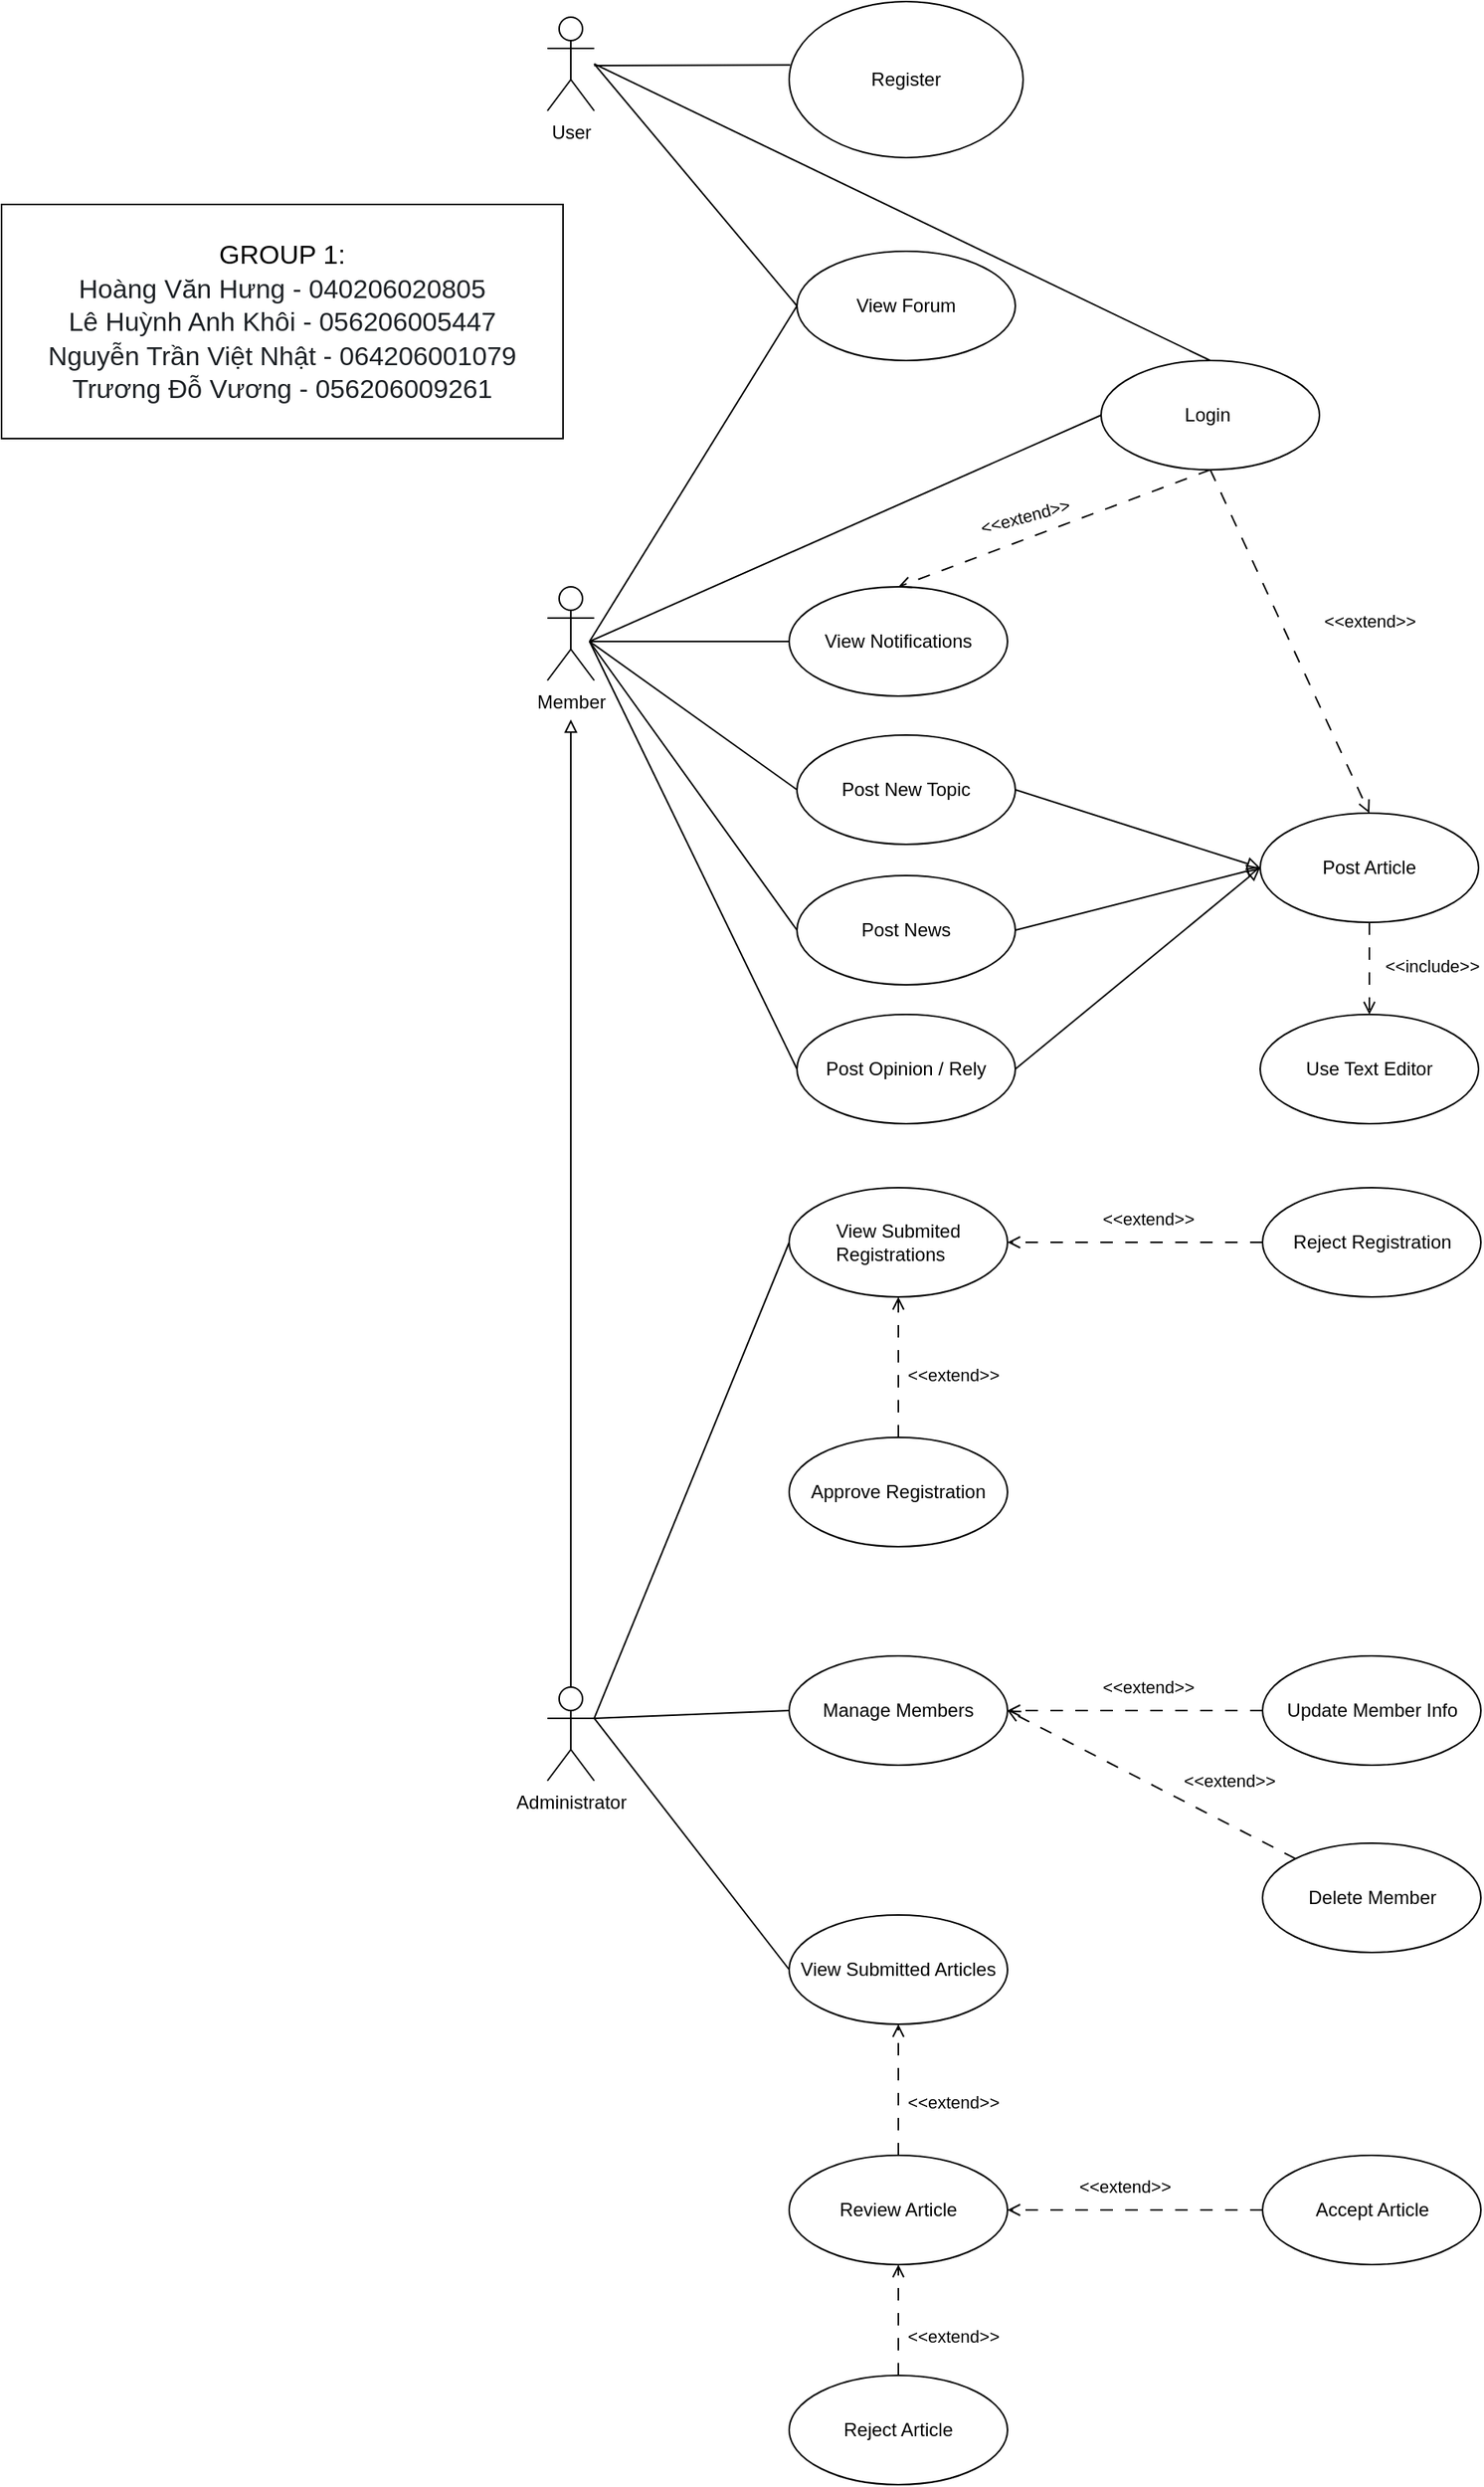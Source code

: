 <mxfile version="28.2.7">
  <diagram name="Trang-1" id="HNTyj46F1GqtxQFlg_Cn">
    <mxGraphModel dx="1028" dy="626" grid="1" gridSize="10" guides="1" tooltips="1" connect="1" arrows="0" fold="1" page="1" pageScale="1" pageWidth="827" pageHeight="1169" math="0" shadow="0">
      <root>
        <mxCell id="0" />
        <mxCell id="1" parent="0" />
        <mxCell id="HEWgackupwn8UVRWg0lF-1" value="User" style="shape=umlActor;verticalLabelPosition=bottom;verticalAlign=top;html=1;" parent="1" vertex="1">
          <mxGeometry x="360" y="40" width="30" height="60" as="geometry" />
        </mxCell>
        <mxCell id="HEWgackupwn8UVRWg0lF-8" value="View Forum" style="ellipse;whiteSpace=wrap;html=1;" parent="1" vertex="1">
          <mxGeometry x="520" y="190.0" width="140" height="70" as="geometry" />
        </mxCell>
        <mxCell id="HEWgackupwn8UVRWg0lF-9" value="Member" style="shape=umlActor;verticalLabelPosition=bottom;verticalAlign=top;html=1;" parent="1" vertex="1">
          <mxGeometry x="360" y="405" width="30" height="60" as="geometry" />
        </mxCell>
        <mxCell id="HEWgackupwn8UVRWg0lF-22" value="" style="rounded=0;orthogonalLoop=1;jettySize=auto;html=1;dashed=1;dashPattern=8 8;endArrow=open;endFill=0;" parent="1" source="HEWgackupwn8UVRWg0lF-14" target="HEWgackupwn8UVRWg0lF-21" edge="1">
          <mxGeometry relative="1" as="geometry" />
        </mxCell>
        <mxCell id="HEWgackupwn8UVRWg0lF-23" value="&amp;lt;&amp;lt;include&amp;gt;&amp;gt;" style="edgeLabel;html=1;align=center;verticalAlign=middle;resizable=0;points=[];" parent="HEWgackupwn8UVRWg0lF-22" connectable="0" vertex="1">
          <mxGeometry x="-0.054" y="1" relative="1" as="geometry">
            <mxPoint x="39" as="offset" />
          </mxGeometry>
        </mxCell>
        <mxCell id="HEWgackupwn8UVRWg0lF-14" value="Post Article" style="ellipse;whiteSpace=wrap;html=1;" parent="1" vertex="1">
          <mxGeometry x="817" y="550.0" width="140" height="70" as="geometry" />
        </mxCell>
        <mxCell id="HEWgackupwn8UVRWg0lF-19" value="" style="rounded=0;orthogonalLoop=1;jettySize=auto;html=1;endArrow=open;endFill=0;dashed=1;dashPattern=8 8;exitX=0.5;exitY=1;exitDx=0;exitDy=0;entryX=0.5;entryY=0;entryDx=0;entryDy=0;" parent="1" source="HEWgackupwn8UVRWg0lF-17" target="HEWgackupwn8UVRWg0lF-14" edge="1">
          <mxGeometry relative="1" as="geometry">
            <mxPoint x="817" y="440" as="targetPoint" />
          </mxGeometry>
        </mxCell>
        <mxCell id="HEWgackupwn8UVRWg0lF-20" value="&amp;lt;&amp;lt;extend&amp;gt;&amp;gt;" style="edgeLabel;html=1;align=center;verticalAlign=middle;resizable=0;points=[];rotation=0;" parent="HEWgackupwn8UVRWg0lF-19" connectable="0" vertex="1">
          <mxGeometry x="-0.362" y="1" relative="1" as="geometry">
            <mxPoint x="68" y="27" as="offset" />
          </mxGeometry>
        </mxCell>
        <mxCell id="HEWgackupwn8UVRWg0lF-17" value="Login&amp;nbsp;" style="ellipse;whiteSpace=wrap;html=1;" parent="1" vertex="1">
          <mxGeometry x="715" y="260.0" width="140" height="70" as="geometry" />
        </mxCell>
        <mxCell id="HEWgackupwn8UVRWg0lF-21" value="Use Text Editor" style="ellipse;whiteSpace=wrap;html=1;" parent="1" vertex="1">
          <mxGeometry x="817" y="679.0" width="140" height="70" as="geometry" />
        </mxCell>
        <mxCell id="HEWgackupwn8UVRWg0lF-26" value="Administrator" style="shape=umlActor;verticalLabelPosition=bottom;verticalAlign=top;html=1;" parent="1" vertex="1">
          <mxGeometry x="360" y="1110" width="30" height="60" as="geometry" />
        </mxCell>
        <mxCell id="HEWgackupwn8UVRWg0lF-34" value="View Submitted Articles" style="ellipse;whiteSpace=wrap;html=1;" parent="1" vertex="1">
          <mxGeometry x="515" y="1256" width="140" height="70" as="geometry" />
        </mxCell>
        <mxCell id="s-5LJX6bSwBqANXuTdIL-1" value="Register" style="ellipse;whiteSpace=wrap;html=1;" parent="1" vertex="1">
          <mxGeometry x="515" y="30" width="150" height="100" as="geometry" />
        </mxCell>
        <mxCell id="s-5LJX6bSwBqANXuTdIL-5" value="" style="endArrow=none;html=1;rounded=0;entryX=0.005;entryY=0.406;entryDx=0;entryDy=0;entryPerimeter=0;" parent="1" target="s-5LJX6bSwBqANXuTdIL-1" edge="1">
          <mxGeometry width="50" height="50" relative="1" as="geometry">
            <mxPoint x="390" y="71" as="sourcePoint" />
            <mxPoint x="515" y="160" as="targetPoint" />
          </mxGeometry>
        </mxCell>
        <mxCell id="M3UFUXGHAoAwoooWLNVl-2" value="" style="endArrow=none;html=1;rounded=0;entryX=0;entryY=0.5;entryDx=0;entryDy=0;" parent="1" target="HEWgackupwn8UVRWg0lF-17" edge="1">
          <mxGeometry width="50" height="50" relative="1" as="geometry">
            <mxPoint x="387" y="440" as="sourcePoint" />
            <mxPoint x="526" y="574" as="targetPoint" />
          </mxGeometry>
        </mxCell>
        <mxCell id="M3UFUXGHAoAwoooWLNVl-6" value="Post New Topic" style="ellipse;whiteSpace=wrap;html=1;" parent="1" vertex="1">
          <mxGeometry x="520" y="500" width="140" height="70" as="geometry" />
        </mxCell>
        <mxCell id="M3UFUXGHAoAwoooWLNVl-7" value="Post News" style="ellipse;whiteSpace=wrap;html=1;" parent="1" vertex="1">
          <mxGeometry x="520" y="590" width="140" height="70" as="geometry" />
        </mxCell>
        <mxCell id="M3UFUXGHAoAwoooWLNVl-8" value="Post Opinion / Rely" style="ellipse;whiteSpace=wrap;html=1;" parent="1" vertex="1">
          <mxGeometry x="520" y="679" width="140" height="70" as="geometry" />
        </mxCell>
        <mxCell id="M3UFUXGHAoAwoooWLNVl-16" value="" style="endArrow=none;html=1;rounded=0;entryX=0;entryY=0.5;entryDx=0;entryDy=0;" parent="1" target="HEWgackupwn8UVRWg0lF-8" edge="1">
          <mxGeometry width="50" height="50" relative="1" as="geometry">
            <mxPoint x="387" y="440" as="sourcePoint" />
            <mxPoint x="517.27" y="187.0" as="targetPoint" />
          </mxGeometry>
        </mxCell>
        <mxCell id="M3UFUXGHAoAwoooWLNVl-17" value="" style="endArrow=none;html=1;rounded=0;entryX=0;entryY=0.5;entryDx=0;entryDy=0;" parent="1" target="HEWgackupwn8UVRWg0lF-8" edge="1">
          <mxGeometry width="50" height="50" relative="1" as="geometry">
            <mxPoint x="390" y="70" as="sourcePoint" />
            <mxPoint x="568" y="190" as="targetPoint" />
          </mxGeometry>
        </mxCell>
        <mxCell id="M3UFUXGHAoAwoooWLNVl-18" value="View Notifications" style="ellipse;whiteSpace=wrap;html=1;" parent="1" vertex="1">
          <mxGeometry x="515" y="405" width="140" height="70" as="geometry" />
        </mxCell>
        <mxCell id="M3UFUXGHAoAwoooWLNVl-21" value="" style="endArrow=block;html=1;rounded=0;exitX=0.5;exitY=0;exitDx=0;exitDy=0;exitPerimeter=0;endFill=0;" parent="1" source="HEWgackupwn8UVRWg0lF-26" edge="1">
          <mxGeometry width="50" height="50" relative="1" as="geometry">
            <mxPoint x="510" y="690" as="sourcePoint" />
            <mxPoint x="375" y="490" as="targetPoint" />
          </mxGeometry>
        </mxCell>
        <mxCell id="GbFCbpSQIFyJFPpKxQWa-1" value="Approve Registration" style="ellipse;whiteSpace=wrap;html=1;" parent="1" vertex="1">
          <mxGeometry x="515" y="950" width="140" height="70" as="geometry" />
        </mxCell>
        <mxCell id="GbFCbpSQIFyJFPpKxQWa-2" value="Reject Registration" style="ellipse;whiteSpace=wrap;html=1;" parent="1" vertex="1">
          <mxGeometry x="818.51" y="790" width="140" height="70" as="geometry" />
        </mxCell>
        <mxCell id="GbFCbpSQIFyJFPpKxQWa-10" value="Delete Member" style="ellipse;whiteSpace=wrap;html=1;" parent="1" vertex="1">
          <mxGeometry x="818.51" y="1210" width="140" height="70" as="geometry" />
        </mxCell>
        <mxCell id="GbFCbpSQIFyJFPpKxQWa-11" value="Update Member Info" style="ellipse;whiteSpace=wrap;html=1;" parent="1" vertex="1">
          <mxGeometry x="818.51" y="1090" width="140" height="70" as="geometry" />
        </mxCell>
        <mxCell id="GbFCbpSQIFyJFPpKxQWa-12" value="Manage Members" style="ellipse;whiteSpace=wrap;html=1;" parent="1" vertex="1">
          <mxGeometry x="515" y="1090" width="140" height="70" as="geometry" />
        </mxCell>
        <mxCell id="GbFCbpSQIFyJFPpKxQWa-17" value="Review Article" style="ellipse;whiteSpace=wrap;html=1;" parent="1" vertex="1">
          <mxGeometry x="515" y="1410" width="140" height="70" as="geometry" />
        </mxCell>
        <mxCell id="GbFCbpSQIFyJFPpKxQWa-18" value="Accept Article" style="ellipse;whiteSpace=wrap;html=1;" parent="1" vertex="1">
          <mxGeometry x="818.51" y="1410" width="140" height="70" as="geometry" />
        </mxCell>
        <mxCell id="GbFCbpSQIFyJFPpKxQWa-19" value="Reject Article" style="ellipse;whiteSpace=wrap;html=1;" parent="1" vertex="1">
          <mxGeometry x="515" y="1551" width="140" height="70" as="geometry" />
        </mxCell>
        <mxCell id="GbFCbpSQIFyJFPpKxQWa-20" value="" style="rounded=0;orthogonalLoop=1;jettySize=auto;html=1;dashed=1;dashPattern=8 8;endArrow=open;endFill=0;entryX=1;entryY=0.5;entryDx=0;entryDy=0;exitX=0;exitY=0.5;exitDx=0;exitDy=0;" parent="1" source="GbFCbpSQIFyJFPpKxQWa-18" target="GbFCbpSQIFyJFPpKxQWa-17" edge="1">
          <mxGeometry relative="1" as="geometry">
            <mxPoint x="700" y="1400" as="sourcePoint" />
            <mxPoint x="930" y="1503" as="targetPoint" />
          </mxGeometry>
        </mxCell>
        <mxCell id="GbFCbpSQIFyJFPpKxQWa-22" value="" style="rounded=0;orthogonalLoop=1;jettySize=auto;html=1;dashed=1;dashPattern=8 8;endArrow=open;endFill=0;entryX=0.5;entryY=1;entryDx=0;entryDy=0;" parent="1" source="GbFCbpSQIFyJFPpKxQWa-19" target="GbFCbpSQIFyJFPpKxQWa-17" edge="1">
          <mxGeometry relative="1" as="geometry">
            <mxPoint x="660.0" y="1480.0" as="sourcePoint" />
            <mxPoint x="685" y="1615" as="targetPoint" />
          </mxGeometry>
        </mxCell>
        <mxCell id="GbFCbpSQIFyJFPpKxQWa-24" value="&amp;lt;&amp;lt;extend&amp;gt;&amp;gt;" style="edgeLabel;html=1;align=center;verticalAlign=middle;resizable=0;points=[];rotation=0;" parent="1" connectable="0" vertex="1">
          <mxGeometry x="730" y="1430" as="geometry" />
        </mxCell>
        <mxCell id="GbFCbpSQIFyJFPpKxQWa-25" value="&amp;lt;&amp;lt;extend&amp;gt;&amp;gt;" style="edgeLabel;html=1;align=center;verticalAlign=middle;resizable=0;points=[];rotation=0;" parent="1" connectable="0" vertex="1">
          <mxGeometry x="620" y="1526" as="geometry" />
        </mxCell>
        <mxCell id="GbFCbpSQIFyJFPpKxQWa-45" value="" style="endArrow=none;html=1;rounded=0;entryX=0;entryY=0.5;entryDx=0;entryDy=0;exitX=1;exitY=0.333;exitDx=0;exitDy=0;exitPerimeter=0;" parent="1" source="HEWgackupwn8UVRWg0lF-26" target="GbFCbpSQIFyJFPpKxQWa-51" edge="1">
          <mxGeometry width="50" height="50" relative="1" as="geometry">
            <mxPoint x="500" y="1425" as="sourcePoint" />
            <mxPoint x="630" y="1290" as="targetPoint" />
          </mxGeometry>
        </mxCell>
        <mxCell id="GbFCbpSQIFyJFPpKxQWa-46" value="" style="endArrow=none;html=1;rounded=0;entryX=0;entryY=0.5;entryDx=0;entryDy=0;exitX=1;exitY=0.333;exitDx=0;exitDy=0;exitPerimeter=0;" parent="1" source="HEWgackupwn8UVRWg0lF-26" target="HEWgackupwn8UVRWg0lF-34" edge="1">
          <mxGeometry width="50" height="50" relative="1" as="geometry">
            <mxPoint x="500" y="1755" as="sourcePoint" />
            <mxPoint x="630" y="1620" as="targetPoint" />
          </mxGeometry>
        </mxCell>
        <mxCell id="GbFCbpSQIFyJFPpKxQWa-48" value="" style="rounded=0;orthogonalLoop=1;jettySize=auto;html=1;dashed=1;dashPattern=8 8;endArrow=open;endFill=0;entryX=0.5;entryY=1;entryDx=0;entryDy=0;" parent="1" source="GbFCbpSQIFyJFPpKxQWa-17" target="HEWgackupwn8UVRWg0lF-34" edge="1">
          <mxGeometry relative="1" as="geometry">
            <mxPoint x="825" y="1456" as="sourcePoint" />
            <mxPoint x="690" y="1456" as="targetPoint" />
          </mxGeometry>
        </mxCell>
        <mxCell id="GbFCbpSQIFyJFPpKxQWa-49" value="&amp;lt;&amp;lt;extend&amp;gt;&amp;gt;" style="edgeLabel;html=1;align=center;verticalAlign=middle;resizable=0;points=[];rotation=0;" parent="1" connectable="0" vertex="1">
          <mxGeometry x="620" y="1376" as="geometry" />
        </mxCell>
        <mxCell id="GbFCbpSQIFyJFPpKxQWa-51" value="View Submited Registrations&lt;span style=&quot;white-space: pre;&quot;&gt;&#x9;&lt;/span&gt;" style="ellipse;whiteSpace=wrap;html=1;" parent="1" vertex="1">
          <mxGeometry x="515" y="790" width="140" height="70" as="geometry" />
        </mxCell>
        <mxCell id="GbFCbpSQIFyJFPpKxQWa-52" value="" style="rounded=0;orthogonalLoop=1;jettySize=auto;html=1;dashed=1;dashPattern=8 8;endArrow=open;endFill=0;exitX=0.5;exitY=0;exitDx=0;exitDy=0;entryX=0.5;entryY=1;entryDx=0;entryDy=0;" parent="1" source="GbFCbpSQIFyJFPpKxQWa-1" target="GbFCbpSQIFyJFPpKxQWa-51" edge="1">
          <mxGeometry relative="1" as="geometry">
            <mxPoint x="589.57" y="860" as="sourcePoint" />
            <mxPoint x="610" y="880" as="targetPoint" />
          </mxGeometry>
        </mxCell>
        <mxCell id="GbFCbpSQIFyJFPpKxQWa-54" value="" style="rounded=0;orthogonalLoop=1;jettySize=auto;html=1;dashed=1;dashPattern=8 8;endArrow=open;endFill=0;entryX=1;entryY=0.5;entryDx=0;entryDy=0;exitX=0;exitY=0.5;exitDx=0;exitDy=0;" parent="1" source="GbFCbpSQIFyJFPpKxQWa-2" target="GbFCbpSQIFyJFPpKxQWa-51" edge="1">
          <mxGeometry relative="1" as="geometry">
            <mxPoint x="710" y="920" as="sourcePoint" />
            <mxPoint x="710" y="1000" as="targetPoint" />
          </mxGeometry>
        </mxCell>
        <mxCell id="GbFCbpSQIFyJFPpKxQWa-56" value="&amp;lt;&amp;lt;extend&amp;gt;&amp;gt;" style="edgeLabel;html=1;align=center;verticalAlign=middle;resizable=0;points=[];rotation=0;" parent="1" connectable="0" vertex="1">
          <mxGeometry x="745" y="810" as="geometry" />
        </mxCell>
        <mxCell id="GbFCbpSQIFyJFPpKxQWa-57" value="" style="endArrow=none;html=1;rounded=0;entryX=0;entryY=0.5;entryDx=0;entryDy=0;exitX=1;exitY=0.333;exitDx=0;exitDy=0;exitPerimeter=0;" parent="1" source="HEWgackupwn8UVRWg0lF-26" target="GbFCbpSQIFyJFPpKxQWa-12" edge="1">
          <mxGeometry width="50" height="50" relative="1" as="geometry">
            <mxPoint x="390" y="1130" as="sourcePoint" />
            <mxPoint x="633" y="1155" as="targetPoint" />
          </mxGeometry>
        </mxCell>
        <mxCell id="GbFCbpSQIFyJFPpKxQWa-58" value="&amp;lt;&amp;lt;extend&amp;gt;&amp;gt;" style="edgeLabel;html=1;align=center;verticalAlign=middle;resizable=0;points=[];rotation=0;" parent="1" connectable="0" vertex="1">
          <mxGeometry x="620" y="910" as="geometry" />
        </mxCell>
        <mxCell id="GbFCbpSQIFyJFPpKxQWa-62" value="" style="endArrow=none;html=1;rounded=0;entryX=0;entryY=0.5;entryDx=0;entryDy=0;" parent="1" target="M3UFUXGHAoAwoooWLNVl-18" edge="1">
          <mxGeometry width="50" height="50" relative="1" as="geometry">
            <mxPoint x="387" y="440" as="sourcePoint" />
            <mxPoint x="687" y="370" as="targetPoint" />
          </mxGeometry>
        </mxCell>
        <mxCell id="GbFCbpSQIFyJFPpKxQWa-63" value="" style="rounded=0;orthogonalLoop=1;jettySize=auto;html=1;endArrow=open;endFill=0;dashed=1;dashPattern=8 8;entryX=0.5;entryY=0;entryDx=0;entryDy=0;exitX=0.5;exitY=1;exitDx=0;exitDy=0;" parent="1" source="HEWgackupwn8UVRWg0lF-17" target="M3UFUXGHAoAwoooWLNVl-18" edge="1">
          <mxGeometry relative="1" as="geometry">
            <mxPoint x="805" y="500" as="sourcePoint" />
            <mxPoint x="657" y="689" as="targetPoint" />
          </mxGeometry>
        </mxCell>
        <mxCell id="GbFCbpSQIFyJFPpKxQWa-64" value="&amp;lt;&amp;lt;extend&amp;gt;&amp;gt;" style="edgeLabel;html=1;align=center;verticalAlign=middle;resizable=0;points=[];rotation=-15;" parent="GbFCbpSQIFyJFPpKxQWa-63" connectable="0" vertex="1">
          <mxGeometry x="-0.362" y="1" relative="1" as="geometry">
            <mxPoint x="-56" y="5" as="offset" />
          </mxGeometry>
        </mxCell>
        <mxCell id="orFFytiU3w_nVusRegII-2" value="" style="endArrow=block;html=1;rounded=0;endFill=0;entryX=0;entryY=0.5;entryDx=0;entryDy=0;exitX=1;exitY=0.5;exitDx=0;exitDy=0;" parent="1" source="M3UFUXGHAoAwoooWLNVl-6" target="HEWgackupwn8UVRWg0lF-14" edge="1">
          <mxGeometry width="50" height="50" relative="1" as="geometry">
            <mxPoint x="757" y="1240" as="sourcePoint" />
            <mxPoint x="757" y="620" as="targetPoint" />
          </mxGeometry>
        </mxCell>
        <mxCell id="orFFytiU3w_nVusRegII-3" value="" style="endArrow=block;html=1;rounded=0;endFill=0;entryX=0;entryY=0.5;entryDx=0;entryDy=0;exitX=1;exitY=0.5;exitDx=0;exitDy=0;" parent="1" source="M3UFUXGHAoAwoooWLNVl-7" target="HEWgackupwn8UVRWg0lF-14" edge="1">
          <mxGeometry width="50" height="50" relative="1" as="geometry">
            <mxPoint x="932" y="550" as="sourcePoint" />
            <mxPoint x="767" y="635" as="targetPoint" />
          </mxGeometry>
        </mxCell>
        <mxCell id="orFFytiU3w_nVusRegII-4" value="" style="endArrow=block;html=1;rounded=0;endFill=0;entryX=0;entryY=0.5;entryDx=0;entryDy=0;exitX=1;exitY=0.5;exitDx=0;exitDy=0;" parent="1" source="M3UFUXGHAoAwoooWLNVl-8" target="HEWgackupwn8UVRWg0lF-14" edge="1">
          <mxGeometry width="50" height="50" relative="1" as="geometry">
            <mxPoint x="932" y="570" as="sourcePoint" />
            <mxPoint x="767" y="655" as="targetPoint" />
          </mxGeometry>
        </mxCell>
        <mxCell id="orFFytiU3w_nVusRegII-11" value="&amp;lt;&amp;lt;extend&amp;gt;&amp;gt;" style="edgeLabel;html=1;align=center;verticalAlign=middle;resizable=0;points=[];rotation=0;" parent="1" connectable="0" vertex="1">
          <mxGeometry x="797" y="1170" as="geometry" />
        </mxCell>
        <mxCell id="orFFytiU3w_nVusRegII-12" value="" style="rounded=0;orthogonalLoop=1;jettySize=auto;html=1;dashed=1;dashPattern=8 8;endArrow=open;endFill=0;entryX=1;entryY=0.5;entryDx=0;entryDy=0;exitX=0;exitY=0.5;exitDx=0;exitDy=0;" parent="1" source="GbFCbpSQIFyJFPpKxQWa-11" target="GbFCbpSQIFyJFPpKxQWa-12" edge="1">
          <mxGeometry relative="1" as="geometry">
            <mxPoint x="757" y="1110" as="sourcePoint" />
            <mxPoint x="921" y="1110" as="targetPoint" />
          </mxGeometry>
        </mxCell>
        <mxCell id="orFFytiU3w_nVusRegII-14" value="" style="rounded=0;orthogonalLoop=1;jettySize=auto;html=1;dashed=1;dashPattern=8 8;endArrow=open;endFill=0;entryX=1;entryY=0.5;entryDx=0;entryDy=0;" parent="1" source="GbFCbpSQIFyJFPpKxQWa-10" target="GbFCbpSQIFyJFPpKxQWa-12" edge="1">
          <mxGeometry relative="1" as="geometry">
            <mxPoint x="787" y="1190" as="sourcePoint" />
            <mxPoint x="951" y="1190" as="targetPoint" />
          </mxGeometry>
        </mxCell>
        <mxCell id="orFFytiU3w_nVusRegII-16" value="&amp;lt;&amp;lt;extend&amp;gt;&amp;gt;" style="edgeLabel;html=1;align=center;verticalAlign=middle;resizable=0;points=[];rotation=0;" parent="1" connectable="0" vertex="1">
          <mxGeometry x="745" y="1110" as="geometry" />
        </mxCell>
        <mxCell id="AW77AOWOUyF7h-arfugt-1" value="" style="endArrow=none;html=1;rounded=0;entryX=0;entryY=0.5;entryDx=0;entryDy=0;" parent="1" target="M3UFUXGHAoAwoooWLNVl-6" edge="1">
          <mxGeometry width="50" height="50" relative="1" as="geometry">
            <mxPoint x="387" y="440" as="sourcePoint" />
            <mxPoint x="645" y="460" as="targetPoint" />
          </mxGeometry>
        </mxCell>
        <mxCell id="AW77AOWOUyF7h-arfugt-2" value="" style="endArrow=none;html=1;rounded=0;entryX=0;entryY=0.5;entryDx=0;entryDy=0;" parent="1" target="M3UFUXGHAoAwoooWLNVl-7" edge="1">
          <mxGeometry width="50" height="50" relative="1" as="geometry">
            <mxPoint x="387" y="440" as="sourcePoint" />
            <mxPoint x="605" y="560" as="targetPoint" />
          </mxGeometry>
        </mxCell>
        <mxCell id="AW77AOWOUyF7h-arfugt-3" value="" style="endArrow=none;html=1;rounded=0;entryX=0;entryY=0.5;entryDx=0;entryDy=0;" parent="1" target="M3UFUXGHAoAwoooWLNVl-8" edge="1">
          <mxGeometry width="50" height="50" relative="1" as="geometry">
            <mxPoint x="387" y="440" as="sourcePoint" />
            <mxPoint x="625" y="610" as="targetPoint" />
          </mxGeometry>
        </mxCell>
        <mxCell id="Yq8E3WrxjBHeWYniANqk-3" value="&lt;h2 style=&quot;forced-color-adjust: none; orphans: 2; text-indent: 0px; widows: 2; text-decoration-thickness: initial; text-decoration-style: initial; text-decoration-color: initial; color: rgb(0, 0, 0);&quot;&gt;&lt;span style=&quot;color: rgb(0, 0, 0); font-family: Helvetica; font-size: 17px; font-style: normal; font-variant-ligatures: normal; font-variant-caps: normal; font-weight: 400; letter-spacing: normal; text-transform: none; word-spacing: 0px; -webkit-text-stroke-width: 0px; white-space: nowrap;&quot;&gt;GROUP 1:&lt;br&gt;&lt;/span&gt;&lt;span style=&quot;color: rgb(29, 33, 37); font-family: Nunito, sans-serif; font-size: 17px; font-style: normal; font-variant-ligatures: normal; font-variant-caps: normal; font-weight: 400; letter-spacing: normal; text-transform: none; word-spacing: 0px; -webkit-text-stroke-width: 0px; white-space: normal; background-color: rgb(255, 255, 255);&quot;&gt;Hoàng Văn Hưng -&amp;nbsp;040206020805&lt;br&gt;&lt;/span&gt;&lt;font style=&quot;forced-color-adjust: none;&quot;&gt;&lt;span style=&quot;forced-color-adjust: none; background-color: rgb(255, 255, 255); color: rgb(29, 33, 37);&quot;&gt;&lt;font face=&quot;Nunito, sans-serif&quot; color=&quot;#1d2125&quot;&gt;&lt;span style=&quot;font-size: 17px; font-weight: 400;&quot;&gt;Lê Huỳnh Anh Khôi - 056206005447&lt;/span&gt;&lt;/font&gt;&lt;br&gt;&lt;/span&gt;&lt;/font&gt;&lt;font style=&quot;color: rgb(0, 0, 0); font-family: Helvetica; font-size: 17px; font-style: normal; font-variant-ligatures: normal; font-variant-caps: normal; font-weight: 400; letter-spacing: normal; text-transform: none; word-spacing: 0px; -webkit-text-stroke-width: 0px; white-space: nowrap; forced-color-adjust: none;&quot;&gt;&lt;span style=&quot;forced-color-adjust: none; color: rgb(29, 33, 37); font-family: Nunito, sans-serif; text-wrap-mode: wrap; background-color: rgb(255, 255, 255);&quot;&gt;Nguyễn Trần Việt Nhật -&amp;nbsp;064206001079&lt;br&gt;&lt;/span&gt;&lt;/font&gt;&lt;font style=&quot;color: rgb(0, 0, 0); font-family: Helvetica; font-size: 17px; font-style: normal; font-variant-ligatures: normal; font-variant-caps: normal; font-weight: 400; letter-spacing: normal; text-transform: none; word-spacing: 0px; -webkit-text-stroke-width: 0px; white-space: nowrap; forced-color-adjust: none;&quot;&gt;&lt;span style=&quot;forced-color-adjust: none; color: rgb(29, 33, 37); font-family: Nunito, sans-serif; text-wrap-mode: wrap; background-color: rgb(255, 255, 255);&quot;&gt;Trương Đỗ Vương - 056206009261&lt;/span&gt;&lt;/font&gt;&lt;/h2&gt;" style="text;whiteSpace=wrap;html=1;strokeColor=default;align=center;" parent="1" vertex="1">
          <mxGeometry x="10" y="160" width="360" height="150" as="geometry" />
        </mxCell>
        <mxCell id="tyUWCmZ4t1Gih-JodueR-1" value="" style="endArrow=none;html=1;rounded=0;entryX=0.5;entryY=0;entryDx=0;entryDy=0;" parent="1" target="HEWgackupwn8UVRWg0lF-17" edge="1">
          <mxGeometry width="50" height="50" relative="1" as="geometry">
            <mxPoint x="390" y="70" as="sourcePoint" />
            <mxPoint x="550" y="265" as="targetPoint" />
          </mxGeometry>
        </mxCell>
      </root>
    </mxGraphModel>
  </diagram>
</mxfile>
